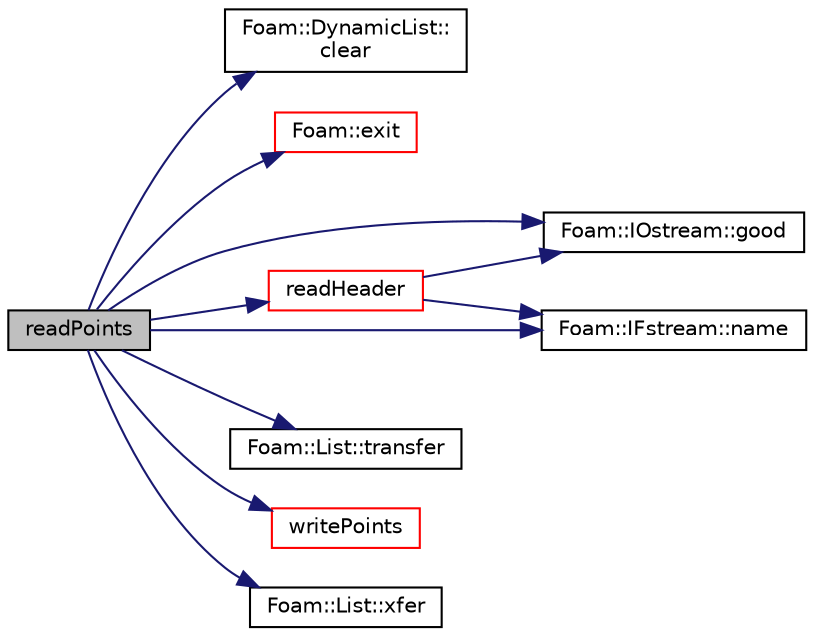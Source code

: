 digraph "readPoints"
{
  bgcolor="transparent";
  edge [fontname="Helvetica",fontsize="10",labelfontname="Helvetica",labelfontsize="10"];
  node [fontname="Helvetica",fontsize="10",shape=record];
  rankdir="LR";
  Node211 [label="readPoints",height=0.2,width=0.4,color="black", fillcolor="grey75", style="filled", fontcolor="black"];
  Node211 -> Node212 [color="midnightblue",fontsize="10",style="solid",fontname="Helvetica"];
  Node212 [label="Foam::DynamicList::\lclear",height=0.2,width=0.4,color="black",URL="$a27005.html#ac8bb3912a3ce86b15842e79d0b421204",tooltip="Clear the addressed list, i.e. set the size to zero. "];
  Node211 -> Node213 [color="midnightblue",fontsize="10",style="solid",fontname="Helvetica"];
  Node213 [label="Foam::exit",height=0.2,width=0.4,color="red",URL="$a21851.html#a06ca7250d8e89caf05243ec094843642"];
  Node211 -> Node252 [color="midnightblue",fontsize="10",style="solid",fontname="Helvetica"];
  Node252 [label="Foam::IOstream::good",height=0.2,width=0.4,color="black",URL="$a27333.html#abdcc7f96f487faadc7769afcf58fe992",tooltip="Return true if next operation might succeed. "];
  Node211 -> Node262 [color="midnightblue",fontsize="10",style="solid",fontname="Helvetica"];
  Node262 [label="Foam::IFstream::name",height=0.2,width=0.4,color="black",URL="$a27289.html#aba53f1f9c8fadfa65f4099af10df348c",tooltip="Return the name of the stream. "];
  Node211 -> Node263 [color="midnightblue",fontsize="10",style="solid",fontname="Helvetica"];
  Node263 [label="readHeader",height=0.2,width=0.4,color="red",URL="$a22649.html#a583e8391677afc552ce88c2ce67e508e",tooltip="Read header. "];
  Node263 -> Node252 [color="midnightblue",fontsize="10",style="solid",fontname="Helvetica"];
  Node263 -> Node262 [color="midnightblue",fontsize="10",style="solid",fontname="Helvetica"];
  Node211 -> Node267 [color="midnightblue",fontsize="10",style="solid",fontname="Helvetica"];
  Node267 [label="Foam::List::transfer",height=0.2,width=0.4,color="black",URL="$a26833.html#a25ad1d2084d16b234b0cf91c07e832c0",tooltip="Transfer the contents of the argument List into this list. "];
  Node211 -> Node268 [color="midnightblue",fontsize="10",style="solid",fontname="Helvetica"];
  Node268 [label="writePoints",height=0.2,width=0.4,color="red",URL="$a22649.html#a76648eaaa2ceae4c3ea8a27689464bca",tooltip="Write header and points to (.vrt) file. "];
  Node211 -> Node273 [color="midnightblue",fontsize="10",style="solid",fontname="Helvetica"];
  Node273 [label="Foam::List::xfer",height=0.2,width=0.4,color="black",URL="$a26833.html#a48f43ee271fb2edb0fb241b72af0e59c",tooltip="Transfer contents to the Xfer container. "];
}
